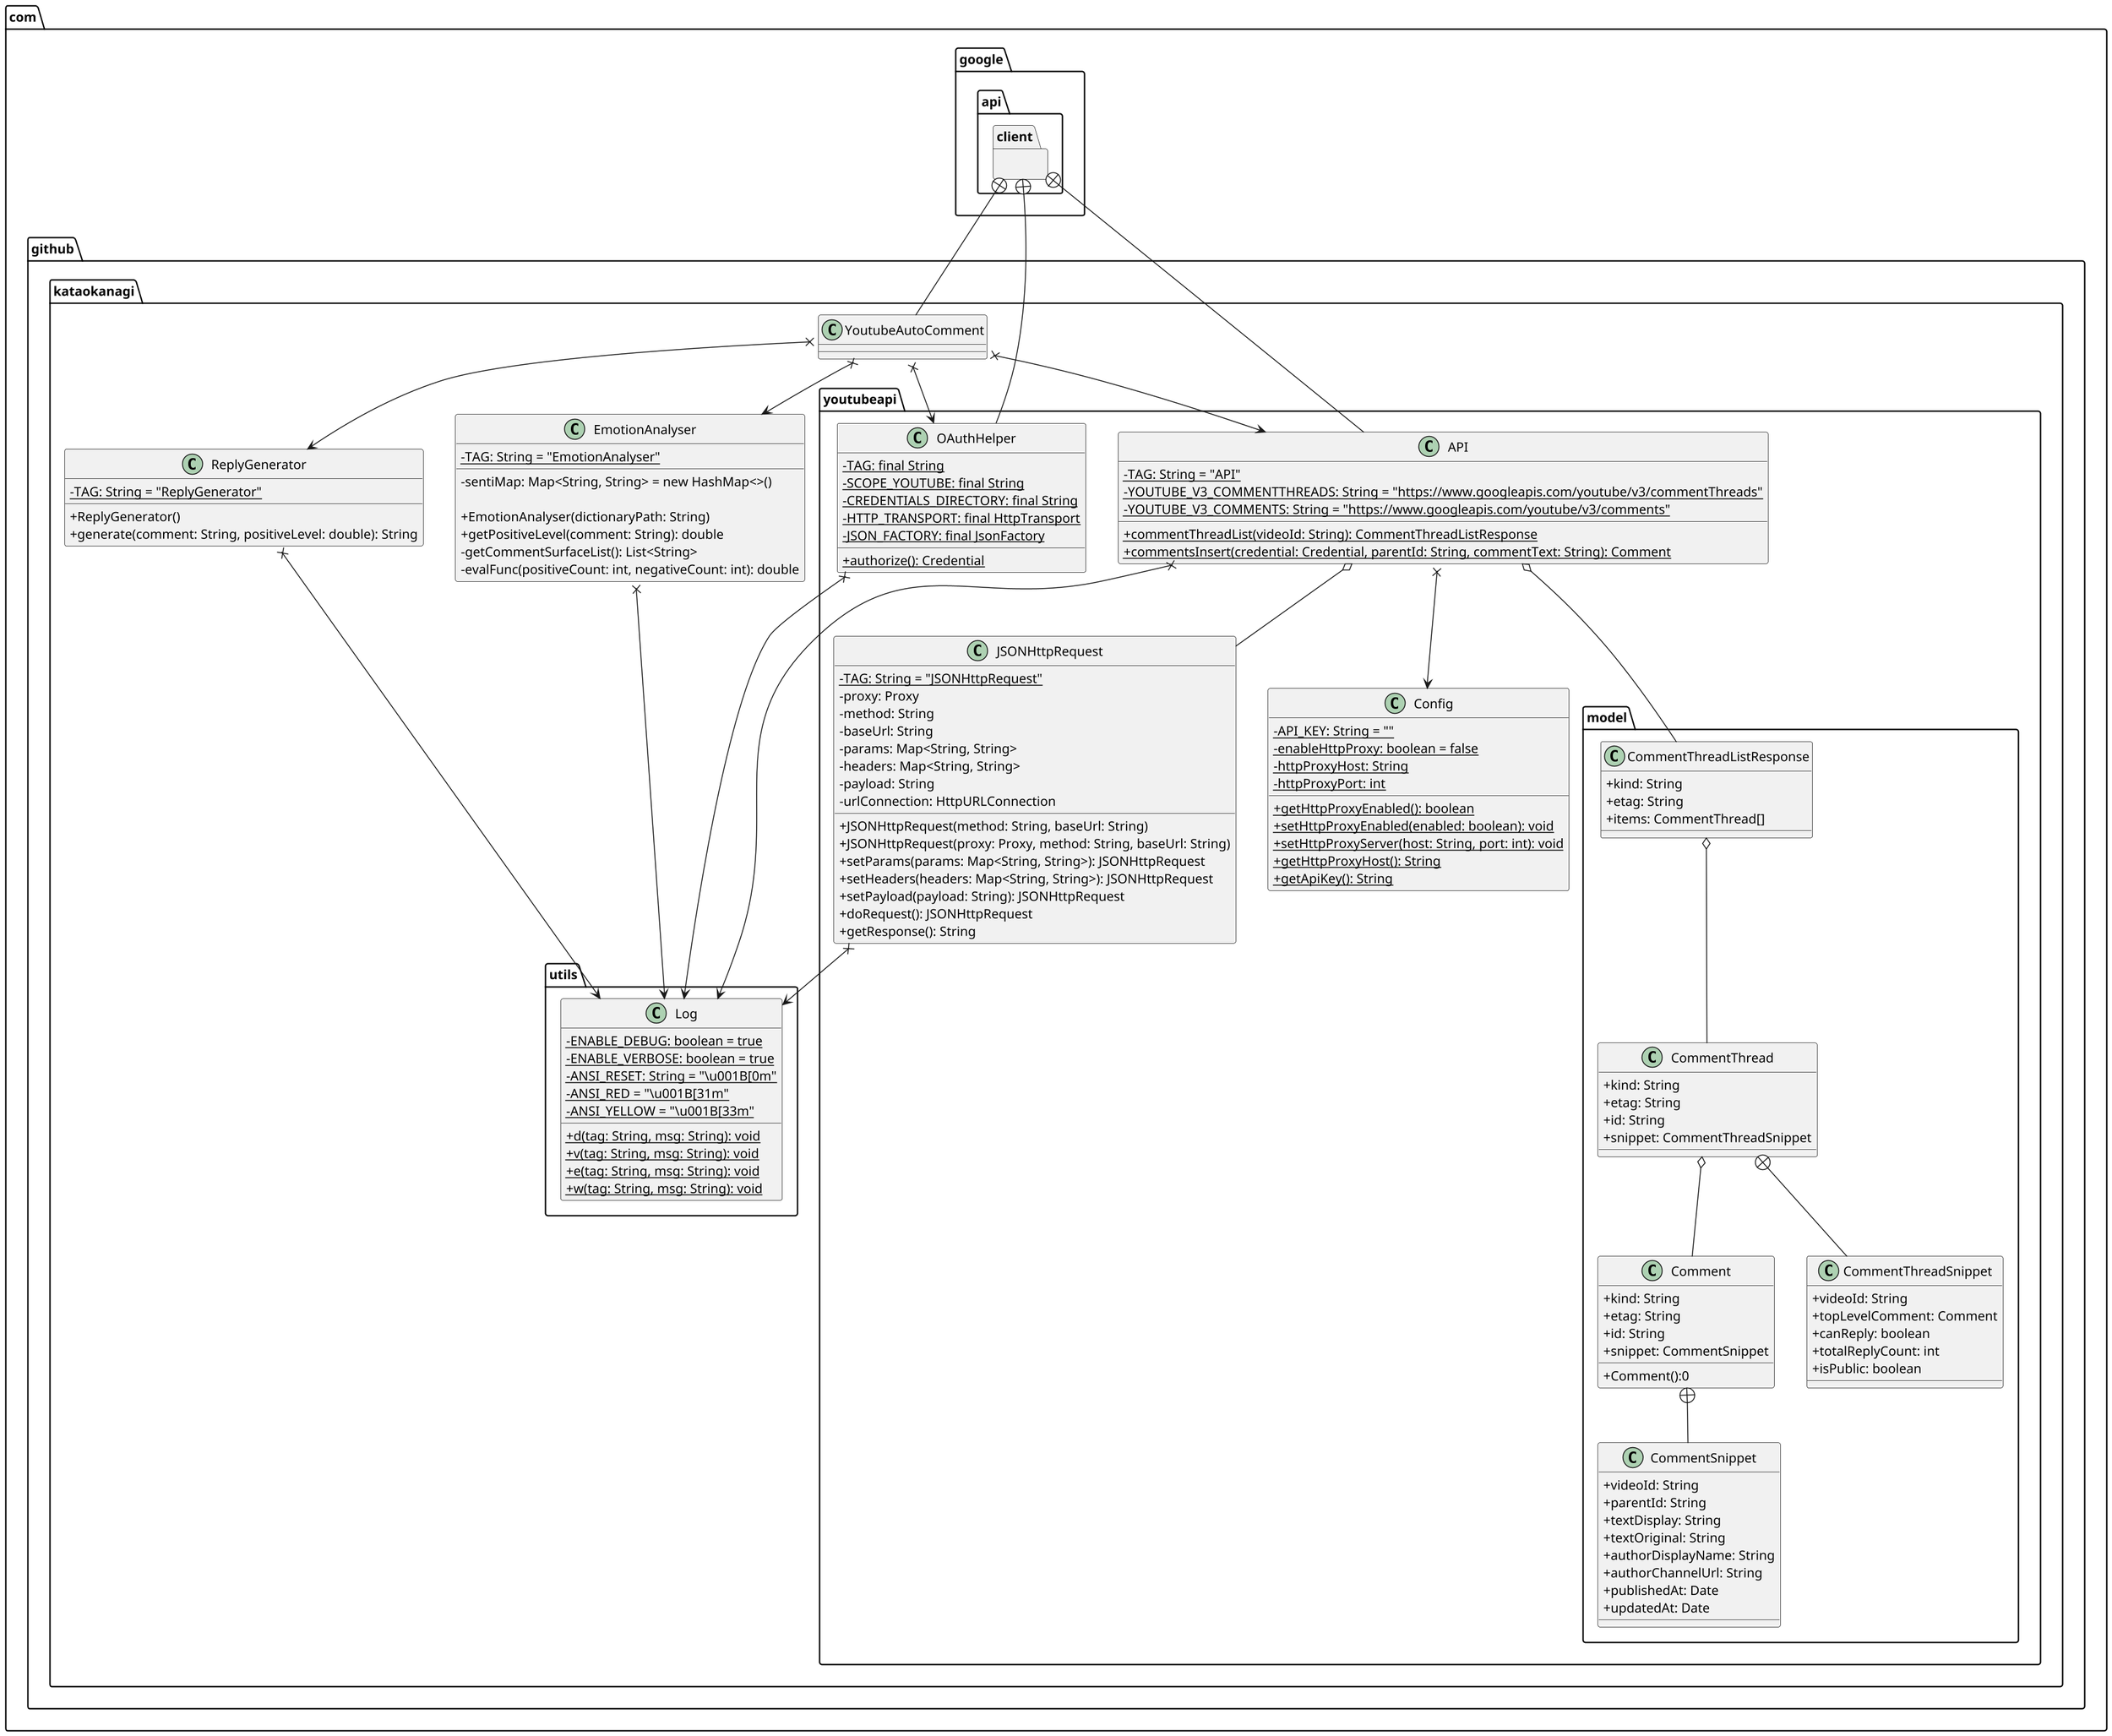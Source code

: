 ' @file      YoutubeAutoComment_ClassDiagram.pu
' @brief     高度情報演習2B プロジェクト計画書のクラス図の出力用ファイル
' @auther    AL18046 Kurihara Jin
' @auther    AL18036 Kataoka Nagi
' @date      2021-01-05 04:32:26
' $Version   1.2
' $Revision  1.0
' @par       追加点：変更点を追加
' @see       https://qiita.com/opengl-8080/items/98c510b8ca060bdd2ea3

@startuml out/ClassDiagram.png
scale 1.5
skinparam DefaultFontName メイリオ
' 可視性の変更
skinparam classAttributeIconSize 0

' class def
' @see https://qiita.com/KeithYokoma/items/ee21fec6a3ebb5d1e9a8


package com.github.kataokanagi {
  package com.github.kataokanagi.utils {
  }
  package com.github.kataokanagi.youtubeapi {
    package com.github.kataokanagi.youtubeapi.model {
    }
  }
}

package com.google.api.client {
}

package com.github.kataokanagi.utils {
    class Log {
        - {static} ENABLE_DEBUG: boolean = true
        - {static} ENABLE_VERBOSE: boolean = true
        - {static} ANSI_RESET: String = "\u001B[0m"
        - {static} ANSI_RED = "\u001B[31m"
        - {static} ANSI_YELLOW = "\u001B[33m"

        + {static} d(tag: String, msg: String): void
        + {static} v(tag: String, msg: String): void
        + {static} e(tag: String, msg: String): void
        + {static} w(tag: String, msg: String): void
    }
}

package com.github.kataokanagi.youtubeapi.model {
    class Comment {
        + kind: String
        + etag: String
        + id: String
        + snippet: CommentSnippet

        + Comment():0
    }

    class CommentSnippet {
        + videoId: String
        + parentId: String
        + textDisplay: String
        + textOriginal: String
        + authorDisplayName: String
        + authorChannelUrl: String
        + publishedAt: Date
        + updatedAt: Date
    }

    Comment +-- CommentSnippet

    class CommentThread {
        + kind: String
        + etag: String
        + id: String
        + snippet: CommentThreadSnippet
    }

    class CommentThreadSnippet {
        + videoId: String
        + topLevelComment: Comment
        + canReply: boolean
        + totalReplyCount: int
        + isPublic: boolean
    }

    CommentThread +-- CommentThreadSnippet

    class CommentThreadListResponse {
        + kind: String
        + etag: String
        + items: CommentThread[]
    }

    CommentThreadListResponse o-- CommentThread
    CommentThread o-- Comment
}

package com.github.kataokanagi.youtubeapi {
    class API {
        - {static} TAG: String = "API"
        - {static} YOUTUBE_V3_COMMENTTHREADS: String = "https://www.googleapis.com/youtube/v3/commentThreads"
        - {static} YOUTUBE_V3_COMMENTS: String = "https://www.googleapis.com/youtube/v3/comments"

        + {static} commentThreadList(videoId: String): CommentThreadListResponse
        + {static} commentsInsert(credential: Credential, parentId: String, commentText: String): Comment
        ' + {static} replyComment(videoId: String, comment: String): void ' 仮に追加していたもの（片岡）
    }

    class Config {
        - {static} API_KEY: String = ""
        - {static} enableHttpProxy: boolean = false
        - {static} httpProxyHost: String
        - {static} httpProxyPort: int

        + {static} getHttpProxyEnabled(): boolean
        + {static} setHttpProxyEnabled(enabled: boolean): void
        + {static} setHttpProxyServer(host: String, port: int): void
        + {static} getHttpProxyHost(): String
        + {static} getApiKey(): String
    }

    class JSONHttpRequest {
        - {static} TAG: String = "JSONHttpRequest"
        - proxy: Proxy
        - method: String
        - baseUrl: String
        - params: Map<String, String>
        - headers: Map<String, String>
        - payload: String
        - urlConnection: HttpURLConnection

        + JSONHttpRequest(method: String, baseUrl: String)
        + JSONHttpRequest(proxy: Proxy, method: String, baseUrl: String)
        + setParams(params: Map<String, String>): JSONHttpRequest
        + setHeaders(headers: Map<String, String>): JSONHttpRequest
        + setPayload(payload: String): JSONHttpRequest
        + doRequest(): JSONHttpRequest
        + getResponse(): String
    }

  class OAuthHelper {
    - {static} TAG: final String
    - {static} SCOPE_YOUTUBE: final String
    - {static} CREDENTIALS_DIRECTORY: final String
    - {static} HTTP_TRANSPORT: final HttpTransport
    - {static} JSON_FACTORY: final JsonFactory

    + {static} authorize(): Credential
  }
}

package com.github.kataokanagi {
    class YoutubeAutoComment {
    }

    class EmotionAnalyser {
        - {static} TAG: String = "EmotionAnalyser"
        - sentiMap: Map<String, String> = new HashMap<>()

        + EmotionAnalyser(dictionaryPath: String)
        + getPositiveLevel(comment: String): double
        - getCommentSurfaceList(): List<String>
        - evalFunc(positiveCount: int, negativeCount: int): double
    }

    class ReplyGenerator {
        - {static} TAG: String = "ReplyGenerator"

        + ReplyGenerator()
        + generate(comment: String, positiveLevel: double): String
    }
}


' API o-- Log
EmotionAnalyser x--> Log
ReplyGenerator x--> Log
JSONHttpRequest x--> Log
OAuthHelper x--> Log
API x--> Log

API o-- CommentThreadListResponse
API o-- JSONHttpRequest
API x--> Config

YoutubeAutoComment x--> OAuthHelper
YoutubeAutoComment x--> API
YoutubeAutoComment x--> EmotionAnalyser
YoutubeAutoComment x--> ReplyGenerator

com.google.api.client +-- API
com.google.api.client +-- YoutubeAutoComment
com.google.api.client +-- OAuthHelper

@enduml
